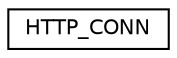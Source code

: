 digraph "Graphical Class Hierarchy"
{
  edge [fontname="Helvetica",fontsize="10",labelfontname="Helvetica",labelfontsize="10"];
  node [fontname="Helvetica",fontsize="10",shape=record];
  rankdir="LR";
  Node1 [label="HTTP_CONN",height=0.2,width=0.4,color="black", fillcolor="white", style="filled",URL="$struct_h_t_t_p___c_o_n_n.html"];
}

